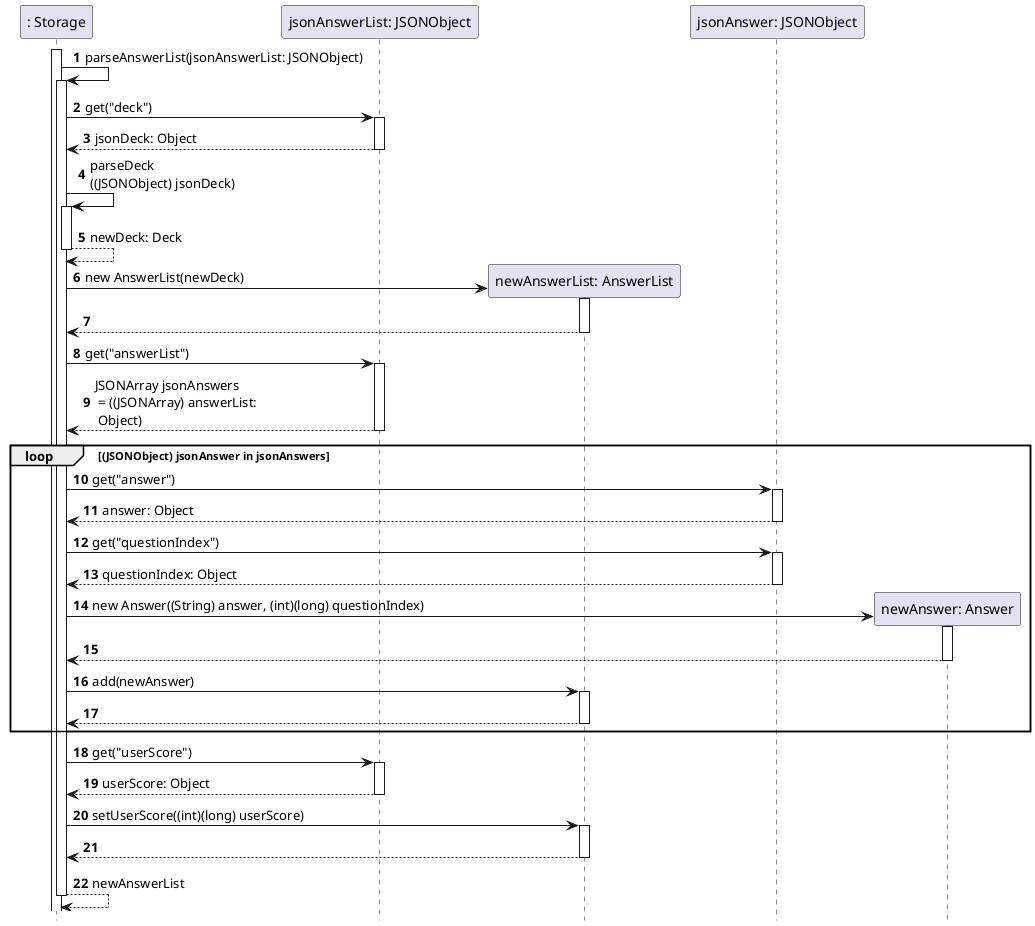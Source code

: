 @startuml
'https://plantuml.com/sequence-diagram

participant ": Storage" as Store
participant "jsonAnswerList: JSONObject" as jsonAL
participant "newAnswerList: AnswerList" as AL
participant "jsonAnswer: JSONObject" as jsonAns
participant "newAnswer: Answer" as Ans
autonumber
hide footbox

activate Store

Store->Store: parseAnswerList(jsonAnswerList: JSONObject)
activate Store

Store->jsonAL: get("deck")
activate jsonAL

Store<--jsonAL: jsonDeck: Object
deactivate jsonAL

Store->Store: parseDeck\n((JSONObject) jsonDeck)
activate Store

Store-->Store: newDeck: Deck
deactivate Store

Store->AL**:new AnswerList(newDeck)
activate AL

Store<--AL
deactivate AL

Store->jsonAL: get("answerList")
activate jsonAL

Store<--jsonAL: JSONArray jsonAnswers\n = ((JSONArray) answerList:\n Object)
deactivate jsonAL

loop (JSONObject) jsonAnswer in jsonAnswers

Store->jsonAns: get("answer")
activate jsonAns

Store<--jsonAns: answer: Object
deactivate jsonAns

Store->jsonAns: get("questionIndex")
activate jsonAns

Store<--jsonAns: questionIndex: Object
deactivate jsonAns

Store->Ans**: new Answer((String) answer, (int)(long) questionIndex)
activate Ans

Store<--Ans
deactivate Ans

Store->AL: add(newAnswer)
activate AL

Store<--AL
deactivate AL

end

Store->jsonAL: get("userScore")
activate jsonAL

Store<--jsonAL: userScore: Object
deactivate jsonAL

Store->AL: setUserScore((int)(long) userScore)
activate AL

Store<--AL
deactivate AL

Store-->Store: newAnswerList
deactivate Store

@enduml